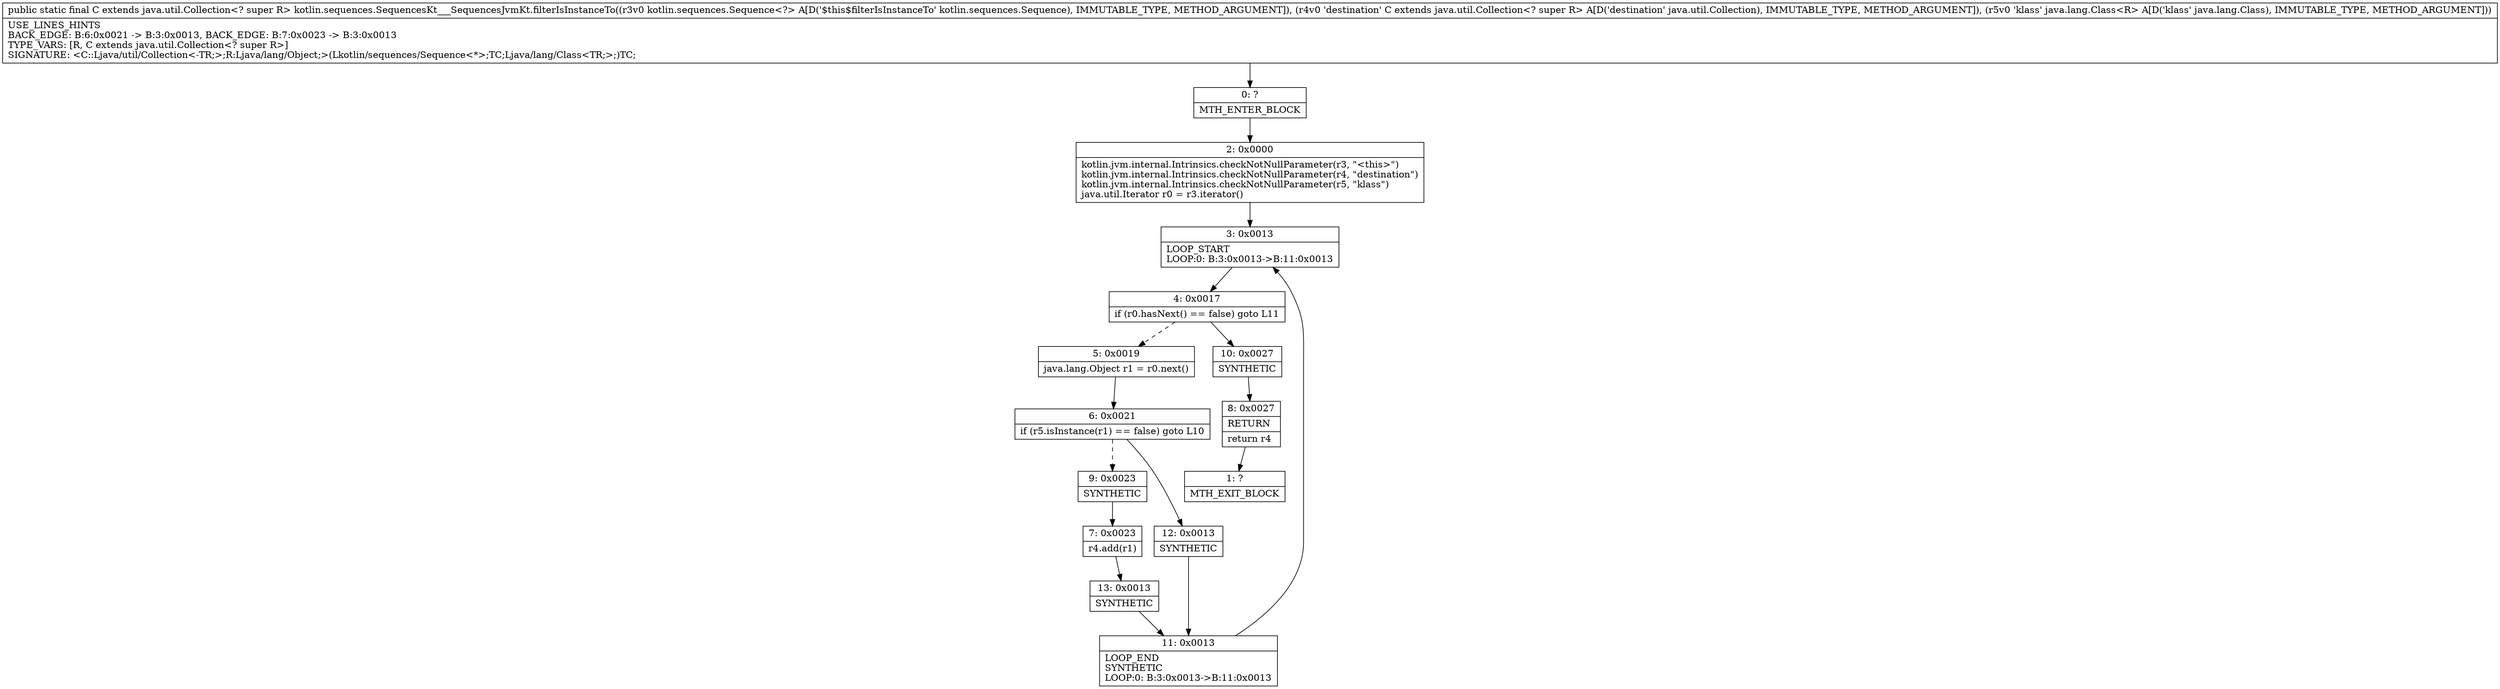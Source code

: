 digraph "CFG forkotlin.sequences.SequencesKt___SequencesJvmKt.filterIsInstanceTo(Lkotlin\/sequences\/Sequence;Ljava\/util\/Collection;Ljava\/lang\/Class;)Ljava\/util\/Collection;" {
Node_0 [shape=record,label="{0\:\ ?|MTH_ENTER_BLOCK\l}"];
Node_2 [shape=record,label="{2\:\ 0x0000|kotlin.jvm.internal.Intrinsics.checkNotNullParameter(r3, \"\<this\>\")\lkotlin.jvm.internal.Intrinsics.checkNotNullParameter(r4, \"destination\")\lkotlin.jvm.internal.Intrinsics.checkNotNullParameter(r5, \"klass\")\ljava.util.Iterator r0 = r3.iterator()\l}"];
Node_3 [shape=record,label="{3\:\ 0x0013|LOOP_START\lLOOP:0: B:3:0x0013\-\>B:11:0x0013\l}"];
Node_4 [shape=record,label="{4\:\ 0x0017|if (r0.hasNext() == false) goto L11\l}"];
Node_5 [shape=record,label="{5\:\ 0x0019|java.lang.Object r1 = r0.next()\l}"];
Node_6 [shape=record,label="{6\:\ 0x0021|if (r5.isInstance(r1) == false) goto L10\l}"];
Node_9 [shape=record,label="{9\:\ 0x0023|SYNTHETIC\l}"];
Node_7 [shape=record,label="{7\:\ 0x0023|r4.add(r1)\l}"];
Node_13 [shape=record,label="{13\:\ 0x0013|SYNTHETIC\l}"];
Node_11 [shape=record,label="{11\:\ 0x0013|LOOP_END\lSYNTHETIC\lLOOP:0: B:3:0x0013\-\>B:11:0x0013\l}"];
Node_12 [shape=record,label="{12\:\ 0x0013|SYNTHETIC\l}"];
Node_10 [shape=record,label="{10\:\ 0x0027|SYNTHETIC\l}"];
Node_8 [shape=record,label="{8\:\ 0x0027|RETURN\l|return r4\l}"];
Node_1 [shape=record,label="{1\:\ ?|MTH_EXIT_BLOCK\l}"];
MethodNode[shape=record,label="{public static final C extends java.util.Collection\<? super R\> kotlin.sequences.SequencesKt___SequencesJvmKt.filterIsInstanceTo((r3v0 kotlin.sequences.Sequence\<?\> A[D('$this$filterIsInstanceTo' kotlin.sequences.Sequence), IMMUTABLE_TYPE, METHOD_ARGUMENT]), (r4v0 'destination' C extends java.util.Collection\<? super R\> A[D('destination' java.util.Collection), IMMUTABLE_TYPE, METHOD_ARGUMENT]), (r5v0 'klass' java.lang.Class\<R\> A[D('klass' java.lang.Class), IMMUTABLE_TYPE, METHOD_ARGUMENT]))  | USE_LINES_HINTS\lBACK_EDGE: B:6:0x0021 \-\> B:3:0x0013, BACK_EDGE: B:7:0x0023 \-\> B:3:0x0013\lTYPE_VARS: [R, C extends java.util.Collection\<? super R\>]\lSIGNATURE: \<C::Ljava\/util\/Collection\<\-TR;\>;R:Ljava\/lang\/Object;\>(Lkotlin\/sequences\/Sequence\<*\>;TC;Ljava\/lang\/Class\<TR;\>;)TC;\l}"];
MethodNode -> Node_0;Node_0 -> Node_2;
Node_2 -> Node_3;
Node_3 -> Node_4;
Node_4 -> Node_5[style=dashed];
Node_4 -> Node_10;
Node_5 -> Node_6;
Node_6 -> Node_9[style=dashed];
Node_6 -> Node_12;
Node_9 -> Node_7;
Node_7 -> Node_13;
Node_13 -> Node_11;
Node_11 -> Node_3;
Node_12 -> Node_11;
Node_10 -> Node_8;
Node_8 -> Node_1;
}

